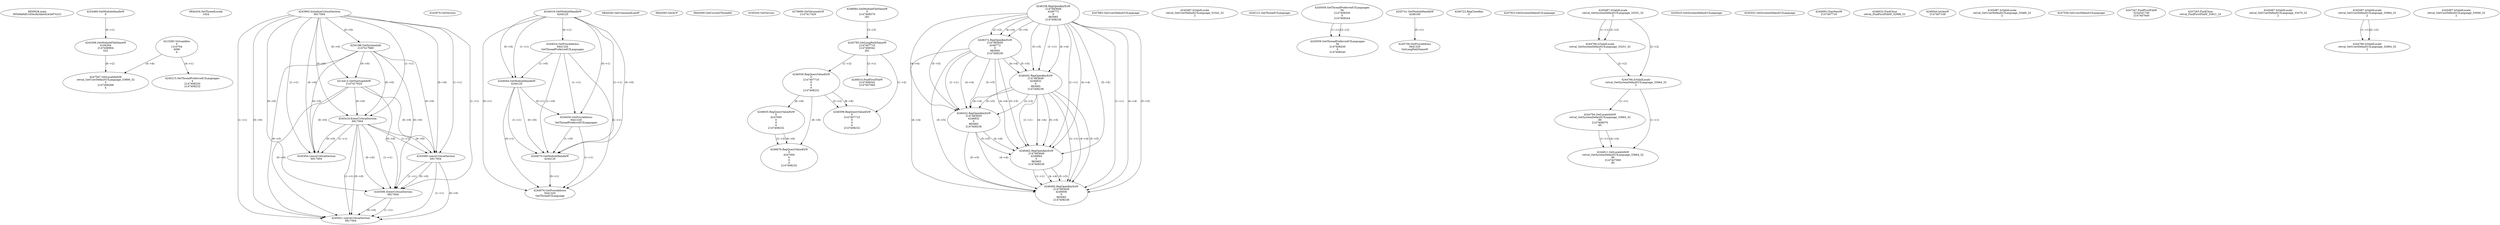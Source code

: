 // Global SCDG with merge call
digraph {
	0 [label="6850628.main
005b8a9df1345ecfa3da0424cb97e221"]
	1 [label="4254480.GetModuleHandleW
0"]
	2 [label="6844434.SetThreadLocale
1024"]
	3 [label="4243965.InitializeCriticalSection
6917004"]
	4 [label="4243979.GetVersion
"]
	5 [label="4244018.GetModuleHandleW
4244120"]
	6 [label="4244024.GetProcAddress
9441320
GetThreadPreferredUILanguages"]
	5 -> 6 [label="(0-->1)"]
	7 [label="4244044.GetModuleHandleW
4244120"]
	5 -> 7 [label="(1-->1)"]
	5 -> 7 [label="(0-->0)"]
	6 -> 7 [label="(1-->0)"]
	8 [label="4244050.GetProcAddress
9441320
SetThreadPreferredUILanguages"]
	5 -> 8 [label="(0-->1)"]
	6 -> 8 [label="(1-->1)"]
	7 -> 8 [label="(0-->1)"]
	9 [label="4244070.GetModuleHandleW
4244120"]
	5 -> 9 [label="(1-->1)"]
	7 -> 9 [label="(1-->1)"]
	5 -> 9 [label="(0-->0)"]
	6 -> 9 [label="(1-->0)"]
	7 -> 9 [label="(0-->0)"]
	8 -> 9 [label="(1-->0)"]
	10 [label="4244076.GetProcAddress
9441320
GetThreadUILanguage"]
	5 -> 10 [label="(0-->1)"]
	6 -> 10 [label="(1-->1)"]
	7 -> 10 [label="(0-->1)"]
	8 -> 10 [label="(1-->1)"]
	9 -> 10 [label="(0-->1)"]
	11 [label="4250188.GetSystemInfo
2147417660"]
	3 -> 11 [label="(0-->0)"]
	12 [label="6844540.GetCommandLineW
"]
	13 [label="4214413.GetStartupInfoW
2147417624"]
	3 -> 13 [label="(0-->0)"]
	11 -> 13 [label="(0-->0)"]
	14 [label="6844560.GetACP
"]
	15 [label="6844580.GetCurrentThreadId
"]
	16 [label="4250204.GetVersion
"]
	17 [label="4276690.GetVersionExW
2147417420"]
	18 [label="4243306.GetModuleFileNameW
4194304
2147408904
522"]
	1 -> 18 [label="(0-->1)"]
	19 [label="4248064.GetModuleFileNameW
0
2147408370
261"]
	20 [label="4215383.VirtualAlloc
0
1310704
4096
4"]
	21 [label="4246338.RegOpenKeyExW
2147483649
4246772
0
983065
2147408236"]
	22 [label="4246372.RegOpenKeyExW
2147483650
4246772
0
983065
2147408236"]
	21 -> 22 [label="(2-->2)"]
	21 -> 22 [label="(4-->4)"]
	21 -> 22 [label="(5-->5)"]
	23 [label="4246402.RegOpenKeyExW
2147483649
4246832
0
983065
2147408236"]
	21 -> 23 [label="(1-->1)"]
	21 -> 23 [label="(4-->4)"]
	22 -> 23 [label="(4-->4)"]
	21 -> 23 [label="(5-->5)"]
	22 -> 23 [label="(5-->5)"]
	24 [label="4246432.RegOpenKeyExW
2147483650
4246832
0
983065
2147408236"]
	22 -> 24 [label="(1-->1)"]
	23 -> 24 [label="(2-->2)"]
	21 -> 24 [label="(4-->4)"]
	22 -> 24 [label="(4-->4)"]
	23 -> 24 [label="(4-->4)"]
	21 -> 24 [label="(5-->5)"]
	22 -> 24 [label="(5-->5)"]
	23 -> 24 [label="(5-->5)"]
	25 [label="4246462.RegOpenKeyExW
2147483649
4246884
0
983065
2147408236"]
	21 -> 25 [label="(1-->1)"]
	23 -> 25 [label="(1-->1)"]
	21 -> 25 [label="(4-->4)"]
	22 -> 25 [label="(4-->4)"]
	23 -> 25 [label="(4-->4)"]
	24 -> 25 [label="(4-->4)"]
	21 -> 25 [label="(5-->5)"]
	22 -> 25 [label="(5-->5)"]
	23 -> 25 [label="(5-->5)"]
	24 -> 25 [label="(5-->5)"]
	26 [label="4246492.RegOpenKeyExW
2147483649
4246936
0
983065
2147408236"]
	21 -> 26 [label="(1-->1)"]
	23 -> 26 [label="(1-->1)"]
	25 -> 26 [label="(1-->1)"]
	21 -> 26 [label="(4-->4)"]
	22 -> 26 [label="(4-->4)"]
	23 -> 26 [label="(4-->4)"]
	24 -> 26 [label="(4-->4)"]
	25 -> 26 [label="(4-->4)"]
	21 -> 26 [label="(5-->5)"]
	22 -> 26 [label="(5-->5)"]
	23 -> 26 [label="(5-->5)"]
	24 -> 26 [label="(5-->5)"]
	25 -> 26 [label="(5-->5)"]
	27 [label="4247883.GetUserDefaultUILanguage
"]
	28 [label="4245418.EnterCriticalSection
6917004"]
	3 -> 28 [label="(1-->1)"]
	3 -> 28 [label="(0-->0)"]
	11 -> 28 [label="(0-->0)"]
	13 -> 28 [label="(0-->0)"]
	29 [label="4245469.LeaveCriticalSection
6917004"]
	3 -> 29 [label="(1-->1)"]
	28 -> 29 [label="(1-->1)"]
	3 -> 29 [label="(0-->0)"]
	11 -> 29 [label="(0-->0)"]
	13 -> 29 [label="(0-->0)"]
	28 -> 29 [label="(0-->0)"]
	30 [label="4245487.IsValidLocale
retval_GetUserDefaultUILanguage_33342_32
2"]
	31 [label="4245121.GetThreadUILanguage
"]
	32 [label="4245059.GetThreadPreferredUILanguages
56
2147408200
0
2147408244"]
	33 [label="4245215.SetThreadPreferredUILanguages
4
2147408220
2147408232"]
	20 -> 33 [label="(4-->1)"]
	34 [label="4245059.GetThreadPreferredUILanguages
56
2147408200
0
2147408240"]
	32 -> 34 [label="(1-->1)"]
	32 -> 34 [label="(2-->2)"]
	35 [label="4245580.EnterCriticalSection
6917004"]
	3 -> 35 [label="(1-->1)"]
	28 -> 35 [label="(1-->1)"]
	29 -> 35 [label="(1-->1)"]
	3 -> 35 [label="(0-->0)"]
	11 -> 35 [label="(0-->0)"]
	13 -> 35 [label="(0-->0)"]
	28 -> 35 [label="(0-->0)"]
	29 -> 35 [label="(0-->0)"]
	36 [label="4245621.LeaveCriticalSection
6917004"]
	3 -> 36 [label="(1-->1)"]
	28 -> 36 [label="(1-->1)"]
	29 -> 36 [label="(1-->1)"]
	35 -> 36 [label="(1-->1)"]
	3 -> 36 [label="(0-->0)"]
	11 -> 36 [label="(0-->0)"]
	13 -> 36 [label="(0-->0)"]
	28 -> 36 [label="(0-->0)"]
	29 -> 36 [label="(0-->0)"]
	35 -> 36 [label="(0-->0)"]
	37 [label="4245741.GetModuleHandleW
4246160"]
	38 [label="4245758.GetProcAddress
9441320
GetLongPathNameW"]
	37 -> 38 [label="(0-->1)"]
	39 [label="4245785.GetLongPathNameW
2147407710
2147406542
261"]
	19 -> 39 [label="(3-->3)"]
	40 [label="4246556.RegQueryValueExW
0
2147407710
0
0
0
2147408232"]
	39 -> 40 [label="(1-->2)"]
	41 [label="4246635.RegQueryValueExW
0
4247000
0
0
0
2147408232"]
	40 -> 41 [label="(6-->6)"]
	42 [label="4246722.RegCloseKey
0"]
	43 [label="4245454.LeaveCriticalSection
6917004"]
	3 -> 43 [label="(1-->1)"]
	28 -> 43 [label="(1-->1)"]
	3 -> 43 [label="(0-->0)"]
	11 -> 43 [label="(0-->0)"]
	13 -> 43 [label="(0-->0)"]
	28 -> 43 [label="(0-->0)"]
	44 [label="4247923.GetSystemDefaultUILanguage
"]
	45 [label="4245487.IsValidLocale
retval_GetSystemDefaultUILanguage_33251_32
2"]
	46 [label="4244766.IsValidLocale
retval_GetSystemDefaultUILanguage_33251_32
2"]
	45 -> 46 [label="(1-->1)"]
	45 -> 46 [label="(2-->2)"]
	47 [label="4245525.GetSystemDefaultUILanguage
"]
	48 [label="4245552.GetSystemDefaultUILanguage
"]
	49 [label="4244766.IsValidLocale
retval_GetSystemDefaultUILanguage_33664_32
2"]
	45 -> 49 [label="(2-->2)"]
	46 -> 49 [label="(2-->2)"]
	50 [label="4244794.GetLocaleInfoW
retval_GetSystemDefaultUILanguage_33664_32
89
2147408070
85"]
	49 -> 50 [label="(1-->1)"]
	51 [label="4244811.GetLocaleInfoW
retval_GetSystemDefaultUILanguage_33664_32
90
2147407900
85"]
	49 -> 51 [label="(1-->1)"]
	50 -> 51 [label="(1-->1)"]
	50 -> 51 [label="(4-->4)"]
	52 [label="4245683.CharNextW
2147407716"]
	53 [label="4246014.FindFirstFileW
2147406542
2147407064"]
	39 -> 53 [label="(2-->1)"]
	54 [label="4246032.FindClose
retval_FindFirstFileW_32998_32"]
	55 [label="4246044.lstrlenW
2147407108"]
	56 [label="4246676.RegQueryValueExW
0
4247000
0
0
0
2147408232"]
	41 -> 56 [label="(2-->2)"]
	40 -> 56 [label="(6-->6)"]
	41 -> 56 [label="(6-->6)"]
	57 [label="4245487.IsValidLocale
retval_GetUserDefaultUILanguage_33466_32
2"]
	58 [label="4247558.GetUserDefaultUILanguage
"]
	59 [label="4247567.GetLocaleInfoW
retval_GetUserDefaultUILanguage_33890_32
3
2147408268
4"]
	18 -> 59 [label="(0-->2)"]
	20 -> 59 [label="(4-->4)"]
	60 [label="4247247.FindFirstFileW
3224341740
2147407640"]
	61 [label="4247263.FindClose
retval_FindFirstFileW_33921_32"]
	62 [label="4245487.IsValidLocale
retval_GetUserDefaultUILanguage_33479_32
2"]
	63 [label="4245487.IsValidLocale
retval_GetUserDefaultUILanguage_32964_32
2"]
	64 [label="4244766.IsValidLocale
retval_GetUserDefaultUILanguage_32964_32
2"]
	63 -> 64 [label="(1-->1)"]
	63 -> 64 [label="(2-->2)"]
	65 [label="4246599.RegQueryValueExW
0
2147407710
0
0
0
2147408232"]
	39 -> 65 [label="(1-->2)"]
	40 -> 65 [label="(2-->2)"]
	40 -> 65 [label="(6-->6)"]
	66 [label="4245487.IsValidLocale
retval_GetUserDefaultUILanguage_33006_32
2"]
}
